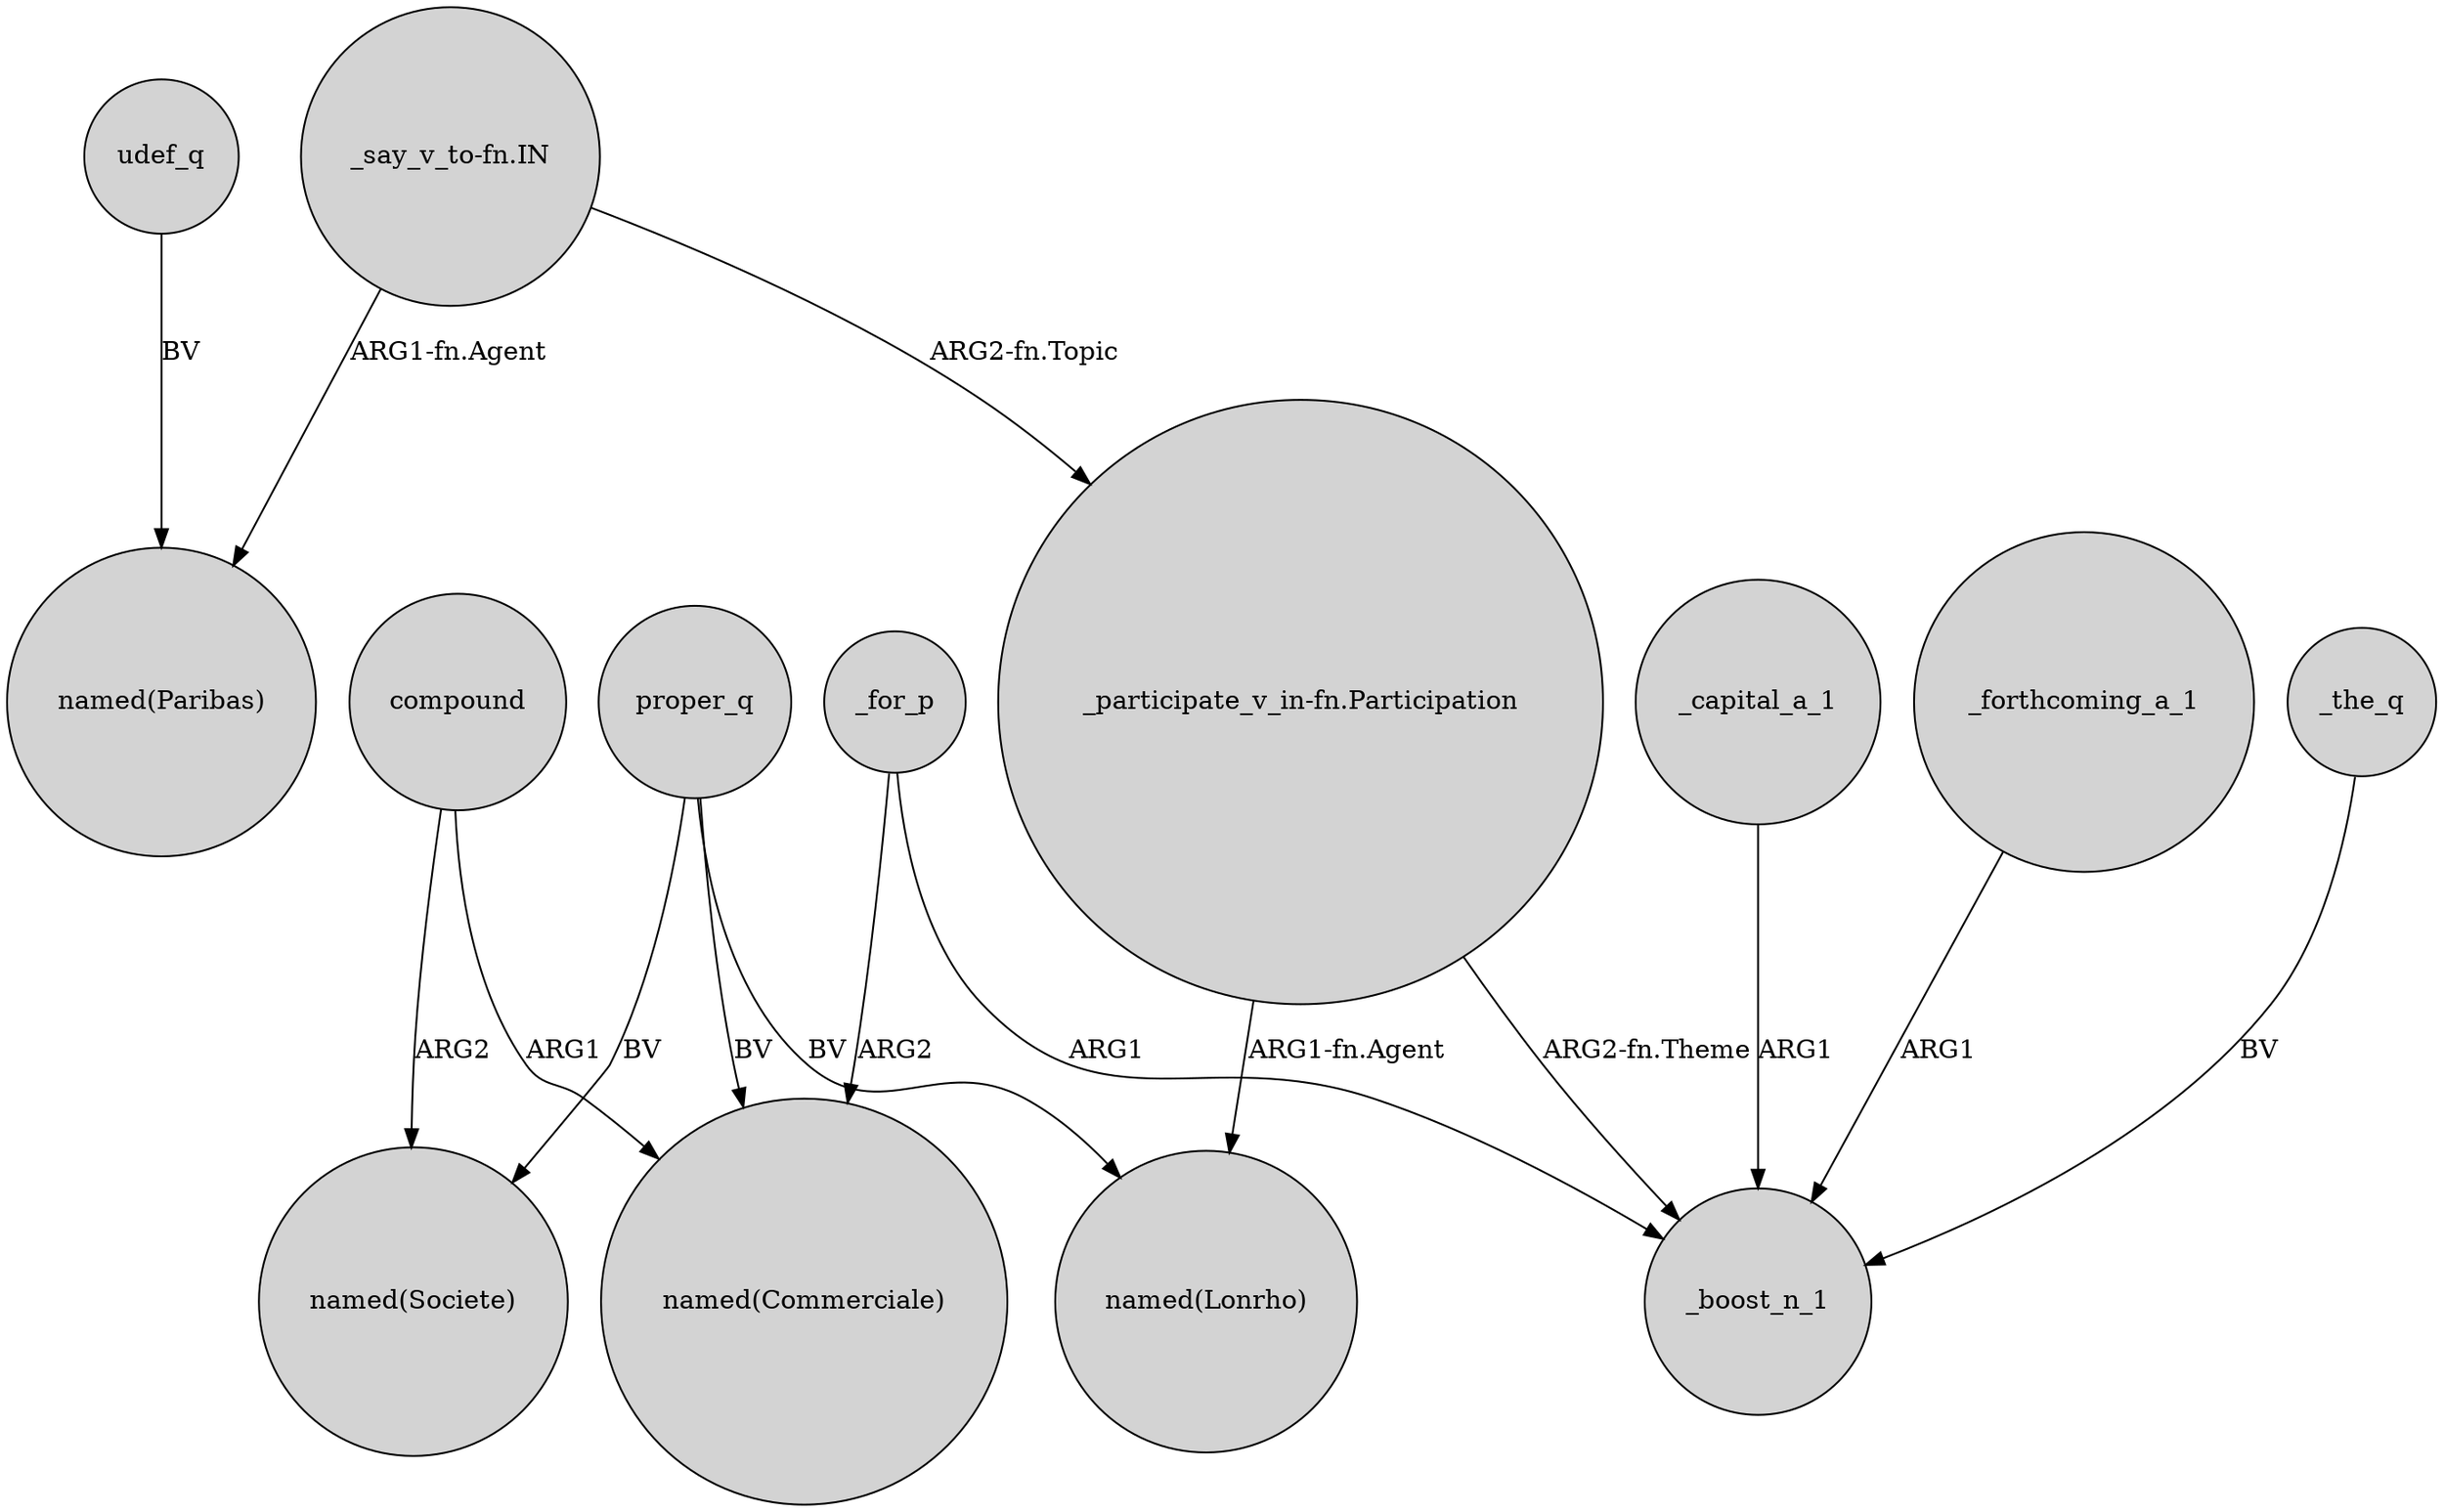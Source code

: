 digraph {
	node [shape=circle style=filled]
	"_say_v_to-fn.IN" -> "named(Paribas)" [label="ARG1-fn.Agent"]
	compound -> "named(Societe)" [label=ARG2]
	"_participate_v_in-fn.Participation" -> "named(Lonrho)" [label="ARG1-fn.Agent"]
	_for_p -> _boost_n_1 [label=ARG1]
	"_participate_v_in-fn.Participation" -> _boost_n_1 [label="ARG2-fn.Theme"]
	"_say_v_to-fn.IN" -> "_participate_v_in-fn.Participation" [label="ARG2-fn.Topic"]
	proper_q -> "named(Lonrho)" [label=BV]
	_forthcoming_a_1 -> _boost_n_1 [label=ARG1]
	_for_p -> "named(Commerciale)" [label=ARG2]
	proper_q -> "named(Commerciale)" [label=BV]
	compound -> "named(Commerciale)" [label=ARG1]
	_the_q -> _boost_n_1 [label=BV]
	_capital_a_1 -> _boost_n_1 [label=ARG1]
	proper_q -> "named(Societe)" [label=BV]
	udef_q -> "named(Paribas)" [label=BV]
}
